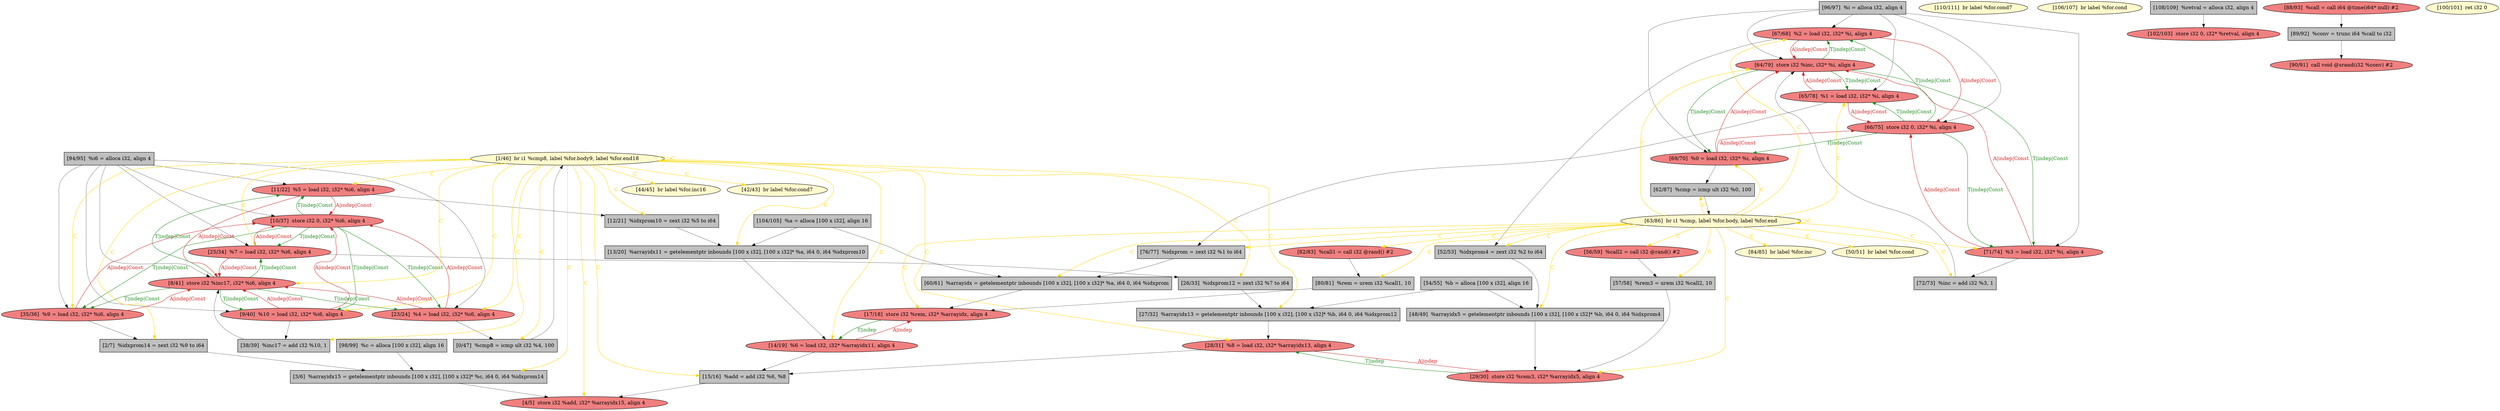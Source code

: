 
digraph G {


node110 [fillcolor=lightcoral,label="[82/83]  %call1 = call i32 @rand() #2",shape=ellipse,style=filled ]
node108 [fillcolor=lemonchiffon,label="[110/111]  br label %for.cond7",shape=ellipse,style=filled ]
node106 [fillcolor=lightcoral,label="[65/78]  %1 = load i32, i32* %i, align 4",shape=ellipse,style=filled ]
node105 [fillcolor=grey,label="[26/33]  %idxprom12 = zext i32 %7 to i64",shape=rectangle,style=filled ]
node103 [fillcolor=grey,label="[3/6]  %arrayidx15 = getelementptr inbounds [100 x i32], [100 x i32]* %c, i64 0, i64 %idxprom14",shape=rectangle,style=filled ]
node101 [fillcolor=lemonchiffon,label="[106/107]  br label %for.cond",shape=ellipse,style=filled ]
node100 [fillcolor=grey,label="[104/105]  %a = alloca [100 x i32], align 16",shape=rectangle,style=filled ]
node111 [fillcolor=grey,label="[80/81]  %rem = urem i32 %call1, 10",shape=rectangle,style=filled ]
node99 [fillcolor=grey,label="[72/73]  %inc = add i32 %3, 1",shape=rectangle,style=filled ]
node94 [fillcolor=grey,label="[27/32]  %arrayidx13 = getelementptr inbounds [100 x i32], [100 x i32]* %b, i64 0, i64 %idxprom12",shape=rectangle,style=filled ]
node92 [fillcolor=grey,label="[15/16]  %add = add i32 %6, %8",shape=rectangle,style=filled ]
node71 [fillcolor=grey,label="[94/95]  %i6 = alloca i32, align 4",shape=rectangle,style=filled ]
node102 [fillcolor=grey,label="[108/109]  %retval = alloca i32, align 4",shape=rectangle,style=filled ]
node70 [fillcolor=lightcoral,label="[88/93]  %call = call i64 @time(i64* null) #2",shape=ellipse,style=filled ]
node82 [fillcolor=lightcoral,label="[11/22]  %5 = load i32, i32* %i6, align 4",shape=ellipse,style=filled ]
node96 [fillcolor=lightcoral,label="[10/37]  store i32 0, i32* %i6, align 4",shape=ellipse,style=filled ]
node67 [fillcolor=grey,label="[60/61]  %arrayidx = getelementptr inbounds [100 x i32], [100 x i32]* %a, i64 0, i64 %idxprom",shape=rectangle,style=filled ]
node66 [fillcolor=lightcoral,label="[17/18]  store i32 %rem, i32* %arrayidx, align 4",shape=ellipse,style=filled ]
node95 [fillcolor=lemonchiffon,label="[44/45]  br label %for.inc16",shape=ellipse,style=filled ]
node65 [fillcolor=lightcoral,label="[9/40]  %10 = load i32, i32* %i6, align 4",shape=ellipse,style=filled ]
node62 [fillcolor=lightcoral,label="[29/30]  store i32 %rem3, i32* %arrayidx5, align 4",shape=ellipse,style=filled ]
node68 [fillcolor=grey,label="[62/87]  %cmp = icmp ult i32 %0, 100",shape=rectangle,style=filled ]
node64 [fillcolor=lightcoral,label="[56/59]  %call2 = call i32 @rand() #2",shape=ellipse,style=filled ]
node73 [fillcolor=grey,label="[96/97]  %i = alloca i32, align 4",shape=rectangle,style=filled ]
node57 [fillcolor=lightcoral,label="[23/24]  %4 = load i32, i32* %i6, align 4",shape=ellipse,style=filled ]
node104 [fillcolor=lemonchiffon,label="[84/85]  br label %for.inc",shape=ellipse,style=filled ]
node58 [fillcolor=grey,label="[48/49]  %arrayidx5 = getelementptr inbounds [100 x i32], [100 x i32]* %b, i64 0, i64 %idxprom4",shape=rectangle,style=filled ]
node87 [fillcolor=lightcoral,label="[64/79]  store i32 %inc, i32* %i, align 4",shape=ellipse,style=filled ]
node63 [fillcolor=lightcoral,label="[28/31]  %8 = load i32, i32* %arrayidx13, align 4",shape=ellipse,style=filled ]
node72 [fillcolor=lightcoral,label="[67/68]  %2 = load i32, i32* %i, align 4",shape=ellipse,style=filled ]
node61 [fillcolor=grey,label="[54/55]  %b = alloca [100 x i32], align 16",shape=rectangle,style=filled ]
node79 [fillcolor=lightcoral,label="[71/74]  %3 = load i32, i32* %i, align 4",shape=ellipse,style=filled ]
node80 [fillcolor=lemonchiffon,label="[1/46]  br i1 %cmp8, label %for.body9, label %for.end18",shape=ellipse,style=filled ]
node59 [fillcolor=lemonchiffon,label="[50/51]  br label %for.cond",shape=ellipse,style=filled ]
node98 [fillcolor=lightcoral,label="[102/103]  store i32 0, i32* %retval, align 4",shape=ellipse,style=filled ]
node77 [fillcolor=lightcoral,label="[69/70]  %0 = load i32, i32* %i, align 4",shape=ellipse,style=filled ]
node60 [fillcolor=grey,label="[52/53]  %idxprom4 = zext i32 %2 to i64",shape=rectangle,style=filled ]
node107 [fillcolor=grey,label="[12/21]  %idxprom10 = zext i32 %5 to i64",shape=rectangle,style=filled ]
node97 [fillcolor=lemonchiffon,label="[42/43]  br label %for.cond7",shape=ellipse,style=filled ]
node91 [fillcolor=lightcoral,label="[4/5]  store i32 %add, i32* %arrayidx15, align 4",shape=ellipse,style=filled ]
node109 [fillcolor=lightcoral,label="[90/91]  call void @srand(i32 %conv) #2",shape=ellipse,style=filled ]
node74 [fillcolor=grey,label="[98/99]  %c = alloca [100 x i32], align 16",shape=rectangle,style=filled ]
node90 [fillcolor=grey,label="[2/7]  %idxprom14 = zext i32 %9 to i64",shape=rectangle,style=filled ]
node86 [fillcolor=grey,label="[57/58]  %rem3 = urem i32 %call2, 10",shape=rectangle,style=filled ]
node75 [fillcolor=lightcoral,label="[35/36]  %9 = load i32, i32* %i6, align 4",shape=ellipse,style=filled ]
node56 [fillcolor=grey,label="[0/47]  %cmp8 = icmp ult i32 %4, 100",shape=rectangle,style=filled ]
node76 [fillcolor=lemonchiffon,label="[63/86]  br i1 %cmp, label %for.body, label %for.end",shape=ellipse,style=filled ]
node78 [fillcolor=lightcoral,label="[25/34]  %7 = load i32, i32* %i6, align 4",shape=ellipse,style=filled ]
node69 [fillcolor=grey,label="[76/77]  %idxprom = zext i32 %1 to i64",shape=rectangle,style=filled ]
node81 [fillcolor=grey,label="[89/92]  %conv = trunc i64 %call to i32",shape=rectangle,style=filled ]
node84 [fillcolor=lightcoral,label="[14/19]  %6 = load i32, i32* %arrayidx11, align 4",shape=ellipse,style=filled ]
node83 [fillcolor=grey,label="[38/39]  %inc17 = add i32 %10, 1",shape=rectangle,style=filled ]
node85 [fillcolor=lightcoral,label="[66/75]  store i32 0, i32* %i, align 4",shape=ellipse,style=filled ]
node93 [fillcolor=lemonchiffon,label="[100/101]  ret i32 0",shape=ellipse,style=filled ]
node88 [fillcolor=grey,label="[13/20]  %arrayidx11 = getelementptr inbounds [100 x i32], [100 x i32]* %a, i64 0, i64 %idxprom10",shape=rectangle,style=filled ]
node89 [fillcolor=lightcoral,label="[8/41]  store i32 %inc17, i32* %i6, align 4",shape=ellipse,style=filled ]

node96->node57 [style=solid,color=forestgreen,label="T|indep|Const",penwidth=1.0,fontcolor=forestgreen ]
node77->node87 [style=solid,color=firebrick3,label="A|indep|Const",penwidth=1.0,fontcolor=firebrick3 ]
node87->node77 [style=solid,color=forestgreen,label="T|indep|Const",penwidth=1.0,fontcolor=forestgreen ]
node76->node59 [style=solid,color=gold,label="C",penwidth=1.0,fontcolor=gold ]
node63->node62 [style=solid,color=firebrick3,label="A|indep",penwidth=1.0,fontcolor=firebrick3 ]
node62->node63 [style=solid,color=forestgreen,label="T|indep",penwidth=1.0,fontcolor=forestgreen ]
node75->node89 [style=solid,color=firebrick3,label="A|indep|Const",penwidth=1.0,fontcolor=firebrick3 ]
node79->node85 [style=solid,color=firebrick3,label="A|indep|Const",penwidth=1.0,fontcolor=firebrick3 ]
node77->node85 [style=solid,color=firebrick3,label="A|indep|Const",penwidth=1.0,fontcolor=firebrick3 ]
node82->node96 [style=solid,color=firebrick3,label="A|indep|Const",penwidth=1.0,fontcolor=firebrick3 ]
node84->node66 [style=solid,color=firebrick3,label="A|indep",penwidth=1.0,fontcolor=firebrick3 ]
node66->node84 [style=solid,color=forestgreen,label="T|indep",penwidth=1.0,fontcolor=forestgreen ]
node111->node66 [style=solid,color=black,label="",penwidth=0.5,fontcolor=black ]
node85->node106 [style=solid,color=forestgreen,label="T|indep|Const",penwidth=1.0,fontcolor=forestgreen ]
node96->node65 [style=solid,color=forestgreen,label="T|indep|Const",penwidth=1.0,fontcolor=forestgreen ]
node87->node72 [style=solid,color=forestgreen,label="T|indep|Const",penwidth=1.0,fontcolor=forestgreen ]
node57->node56 [style=solid,color=black,label="",penwidth=0.5,fontcolor=black ]
node85->node79 [style=solid,color=forestgreen,label="T|indep|Const",penwidth=1.0,fontcolor=forestgreen ]
node99->node87 [style=solid,color=black,label="",penwidth=0.5,fontcolor=black ]
node72->node60 [style=solid,color=black,label="",penwidth=0.5,fontcolor=black ]
node106->node87 [style=solid,color=firebrick3,label="A|indep|Const",penwidth=1.0,fontcolor=firebrick3 ]
node60->node58 [style=solid,color=black,label="",penwidth=0.5,fontcolor=black ]
node69->node67 [style=solid,color=black,label="",penwidth=0.5,fontcolor=black ]
node72->node85 [style=solid,color=firebrick3,label="A|indep|Const",penwidth=1.0,fontcolor=firebrick3 ]
node79->node99 [style=solid,color=black,label="",penwidth=0.5,fontcolor=black ]
node61->node94 [style=solid,color=black,label="",penwidth=0.5,fontcolor=black ]
node87->node106 [style=solid,color=forestgreen,label="T|indep|Const",penwidth=1.0,fontcolor=forestgreen ]
node88->node84 [style=solid,color=black,label="",penwidth=0.5,fontcolor=black ]
node85->node77 [style=solid,color=forestgreen,label="T|indep|Const",penwidth=1.0,fontcolor=forestgreen ]
node68->node76 [style=solid,color=black,label="",penwidth=0.5,fontcolor=black ]
node71->node82 [style=solid,color=black,label="",penwidth=0.5,fontcolor=black ]
node76->node68 [style=solid,color=gold,label="C",penwidth=1.0,fontcolor=gold ]
node61->node58 [style=solid,color=black,label="",penwidth=0.5,fontcolor=black ]
node71->node96 [style=solid,color=black,label="",penwidth=0.5,fontcolor=black ]
node90->node103 [style=solid,color=black,label="",penwidth=0.5,fontcolor=black ]
node89->node57 [style=solid,color=forestgreen,label="T|indep|Const",penwidth=1.0,fontcolor=forestgreen ]
node73->node106 [style=solid,color=black,label="",penwidth=0.5,fontcolor=black ]
node89->node78 [style=solid,color=forestgreen,label="T|indep|Const",penwidth=1.0,fontcolor=forestgreen ]
node82->node89 [style=solid,color=firebrick3,label="A|indep|Const",penwidth=1.0,fontcolor=firebrick3 ]
node76->node67 [style=solid,color=gold,label="C",penwidth=1.0,fontcolor=gold ]
node78->node89 [style=solid,color=firebrick3,label="A|indep|Const",penwidth=1.0,fontcolor=firebrick3 ]
node76->node104 [style=solid,color=gold,label="C",penwidth=1.0,fontcolor=gold ]
node80->node97 [style=solid,color=gold,label="C",penwidth=1.0,fontcolor=gold ]
node89->node75 [style=solid,color=forestgreen,label="T|indep|Const",penwidth=1.0,fontcolor=forestgreen ]
node80->node103 [style=solid,color=gold,label="C",penwidth=1.0,fontcolor=gold ]
node103->node91 [style=solid,color=black,label="",penwidth=0.5,fontcolor=black ]
node87->node79 [style=solid,color=forestgreen,label="T|indep|Const",penwidth=1.0,fontcolor=forestgreen ]
node80->node89 [style=solid,color=gold,label="C",penwidth=1.0,fontcolor=gold ]
node100->node88 [style=solid,color=black,label="",penwidth=0.5,fontcolor=black ]
node80->node88 [style=solid,color=gold,label="C",penwidth=1.0,fontcolor=gold ]
node106->node85 [style=solid,color=firebrick3,label="A|indep|Const",penwidth=1.0,fontcolor=firebrick3 ]
node76->node64 [style=solid,color=gold,label="C",penwidth=1.0,fontcolor=gold ]
node71->node78 [style=solid,color=black,label="",penwidth=0.5,fontcolor=black ]
node76->node60 [style=solid,color=gold,label="C",penwidth=1.0,fontcolor=gold ]
node80->node84 [style=solid,color=gold,label="C",penwidth=1.0,fontcolor=gold ]
node79->node87 [style=solid,color=firebrick3,label="A|indep|Const",penwidth=1.0,fontcolor=firebrick3 ]
node76->node77 [style=solid,color=gold,label="C",penwidth=1.0,fontcolor=gold ]
node57->node96 [style=solid,color=firebrick3,label="A|indep|Const",penwidth=1.0,fontcolor=firebrick3 ]
node80->node94 [style=solid,color=gold,label="C",penwidth=1.0,fontcolor=gold ]
node100->node67 [style=solid,color=black,label="",penwidth=0.5,fontcolor=black ]
node80->node78 [style=solid,color=gold,label="C",penwidth=1.0,fontcolor=gold ]
node76->node62 [style=solid,color=gold,label="C",penwidth=1.0,fontcolor=gold ]
node76->node110 [style=solid,color=gold,label="C",penwidth=1.0,fontcolor=gold ]
node76->node86 [style=solid,color=gold,label="C",penwidth=1.0,fontcolor=gold ]
node77->node68 [style=solid,color=black,label="",penwidth=0.5,fontcolor=black ]
node75->node90 [style=solid,color=black,label="",penwidth=0.5,fontcolor=black ]
node76->node66 [style=solid,color=gold,label="C",penwidth=1.0,fontcolor=gold ]
node80->node95 [style=solid,color=gold,label="C",penwidth=1.0,fontcolor=gold ]
node76->node72 [style=solid,color=gold,label="C",penwidth=1.0,fontcolor=gold ]
node80->node90 [style=solid,color=gold,label="C",penwidth=1.0,fontcolor=gold ]
node94->node63 [style=solid,color=black,label="",penwidth=0.5,fontcolor=black ]
node81->node109 [style=solid,color=black,label="",penwidth=0.5,fontcolor=black ]
node76->node111 [style=solid,color=gold,label="C",penwidth=1.0,fontcolor=gold ]
node80->node91 [style=solid,color=gold,label="C",penwidth=1.0,fontcolor=gold ]
node78->node96 [style=solid,color=firebrick3,label="A|indep|Const",penwidth=1.0,fontcolor=firebrick3 ]
node75->node96 [style=solid,color=firebrick3,label="A|indep|Const",penwidth=1.0,fontcolor=firebrick3 ]
node76->node76 [style=solid,color=gold,label="C",penwidth=1.0,fontcolor=gold ]
node107->node88 [style=solid,color=black,label="",penwidth=0.5,fontcolor=black ]
node80->node107 [style=solid,color=gold,label="C",penwidth=1.0,fontcolor=gold ]
node80->node80 [style=solid,color=gold,label="C",penwidth=1.0,fontcolor=gold ]
node80->node82 [style=solid,color=gold,label="C",penwidth=1.0,fontcolor=gold ]
node80->node57 [style=solid,color=gold,label="C",penwidth=1.0,fontcolor=gold ]
node76->node99 [style=solid,color=gold,label="C",penwidth=1.0,fontcolor=gold ]
node73->node72 [style=solid,color=black,label="",penwidth=0.5,fontcolor=black ]
node76->node87 [style=solid,color=gold,label="C",penwidth=1.0,fontcolor=gold ]
node80->node105 [style=solid,color=gold,label="C",penwidth=1.0,fontcolor=gold ]
node80->node63 [style=solid,color=gold,label="C",penwidth=1.0,fontcolor=gold ]
node89->node65 [style=solid,color=forestgreen,label="T|indep|Const",penwidth=1.0,fontcolor=forestgreen ]
node65->node89 [style=solid,color=firebrick3,label="A|indep|Const",penwidth=1.0,fontcolor=firebrick3 ]
node71->node65 [style=solid,color=black,label="",penwidth=0.5,fontcolor=black ]
node105->node94 [style=solid,color=black,label="",penwidth=0.5,fontcolor=black ]
node80->node83 [style=solid,color=gold,label="C",penwidth=1.0,fontcolor=gold ]
node57->node89 [style=solid,color=firebrick3,label="A|indep|Const",penwidth=1.0,fontcolor=firebrick3 ]
node96->node78 [style=solid,color=forestgreen,label="T|indep|Const",penwidth=1.0,fontcolor=forestgreen ]
node96->node75 [style=solid,color=forestgreen,label="T|indep|Const",penwidth=1.0,fontcolor=forestgreen ]
node80->node56 [style=solid,color=gold,label="C",penwidth=1.0,fontcolor=gold ]
node63->node92 [style=solid,color=black,label="",penwidth=0.5,fontcolor=black ]
node56->node80 [style=solid,color=black,label="",penwidth=0.5,fontcolor=black ]
node96->node82 [style=solid,color=forestgreen,label="T|indep|Const",penwidth=1.0,fontcolor=forestgreen ]
node84->node92 [style=solid,color=black,label="",penwidth=0.5,fontcolor=black ]
node76->node69 [style=solid,color=gold,label="C",penwidth=1.0,fontcolor=gold ]
node76->node79 [style=solid,color=gold,label="C",penwidth=1.0,fontcolor=gold ]
node64->node86 [style=solid,color=black,label="",penwidth=0.5,fontcolor=black ]
node86->node62 [style=solid,color=black,label="",penwidth=0.5,fontcolor=black ]
node76->node106 [style=solid,color=gold,label="C",penwidth=1.0,fontcolor=gold ]
node71->node75 [style=solid,color=black,label="",penwidth=0.5,fontcolor=black ]
node73->node85 [style=solid,color=black,label="",penwidth=0.5,fontcolor=black ]
node67->node66 [style=solid,color=black,label="",penwidth=0.5,fontcolor=black ]
node71->node57 [style=solid,color=black,label="",penwidth=0.5,fontcolor=black ]
node70->node81 [style=solid,color=black,label="",penwidth=0.5,fontcolor=black ]
node80->node75 [style=solid,color=gold,label="C",penwidth=1.0,fontcolor=gold ]
node74->node103 [style=solid,color=black,label="",penwidth=0.5,fontcolor=black ]
node85->node72 [style=solid,color=forestgreen,label="T|indep|Const",penwidth=1.0,fontcolor=forestgreen ]
node71->node89 [style=solid,color=black,label="",penwidth=0.5,fontcolor=black ]
node83->node89 [style=solid,color=black,label="",penwidth=0.5,fontcolor=black ]
node65->node96 [style=solid,color=firebrick3,label="A|indep|Const",penwidth=1.0,fontcolor=firebrick3 ]
node92->node91 [style=solid,color=black,label="",penwidth=0.5,fontcolor=black ]
node78->node105 [style=solid,color=black,label="",penwidth=0.5,fontcolor=black ]
node89->node82 [style=solid,color=forestgreen,label="T|indep|Const",penwidth=1.0,fontcolor=forestgreen ]
node58->node62 [style=solid,color=black,label="",penwidth=0.5,fontcolor=black ]
node106->node69 [style=solid,color=black,label="",penwidth=0.5,fontcolor=black ]
node102->node98 [style=solid,color=black,label="",penwidth=0.5,fontcolor=black ]
node73->node87 [style=solid,color=black,label="",penwidth=0.5,fontcolor=black ]
node110->node111 [style=solid,color=black,label="",penwidth=0.5,fontcolor=black ]
node76->node58 [style=solid,color=gold,label="C",penwidth=1.0,fontcolor=gold ]
node72->node87 [style=solid,color=firebrick3,label="A|indep|Const",penwidth=1.0,fontcolor=firebrick3 ]
node80->node65 [style=solid,color=gold,label="C",penwidth=1.0,fontcolor=gold ]
node82->node107 [style=solid,color=black,label="",penwidth=0.5,fontcolor=black ]
node80->node92 [style=solid,color=gold,label="C",penwidth=1.0,fontcolor=gold ]
node65->node83 [style=solid,color=black,label="",penwidth=0.5,fontcolor=black ]
node73->node77 [style=solid,color=black,label="",penwidth=0.5,fontcolor=black ]
node73->node79 [style=solid,color=black,label="",penwidth=0.5,fontcolor=black ]


}

